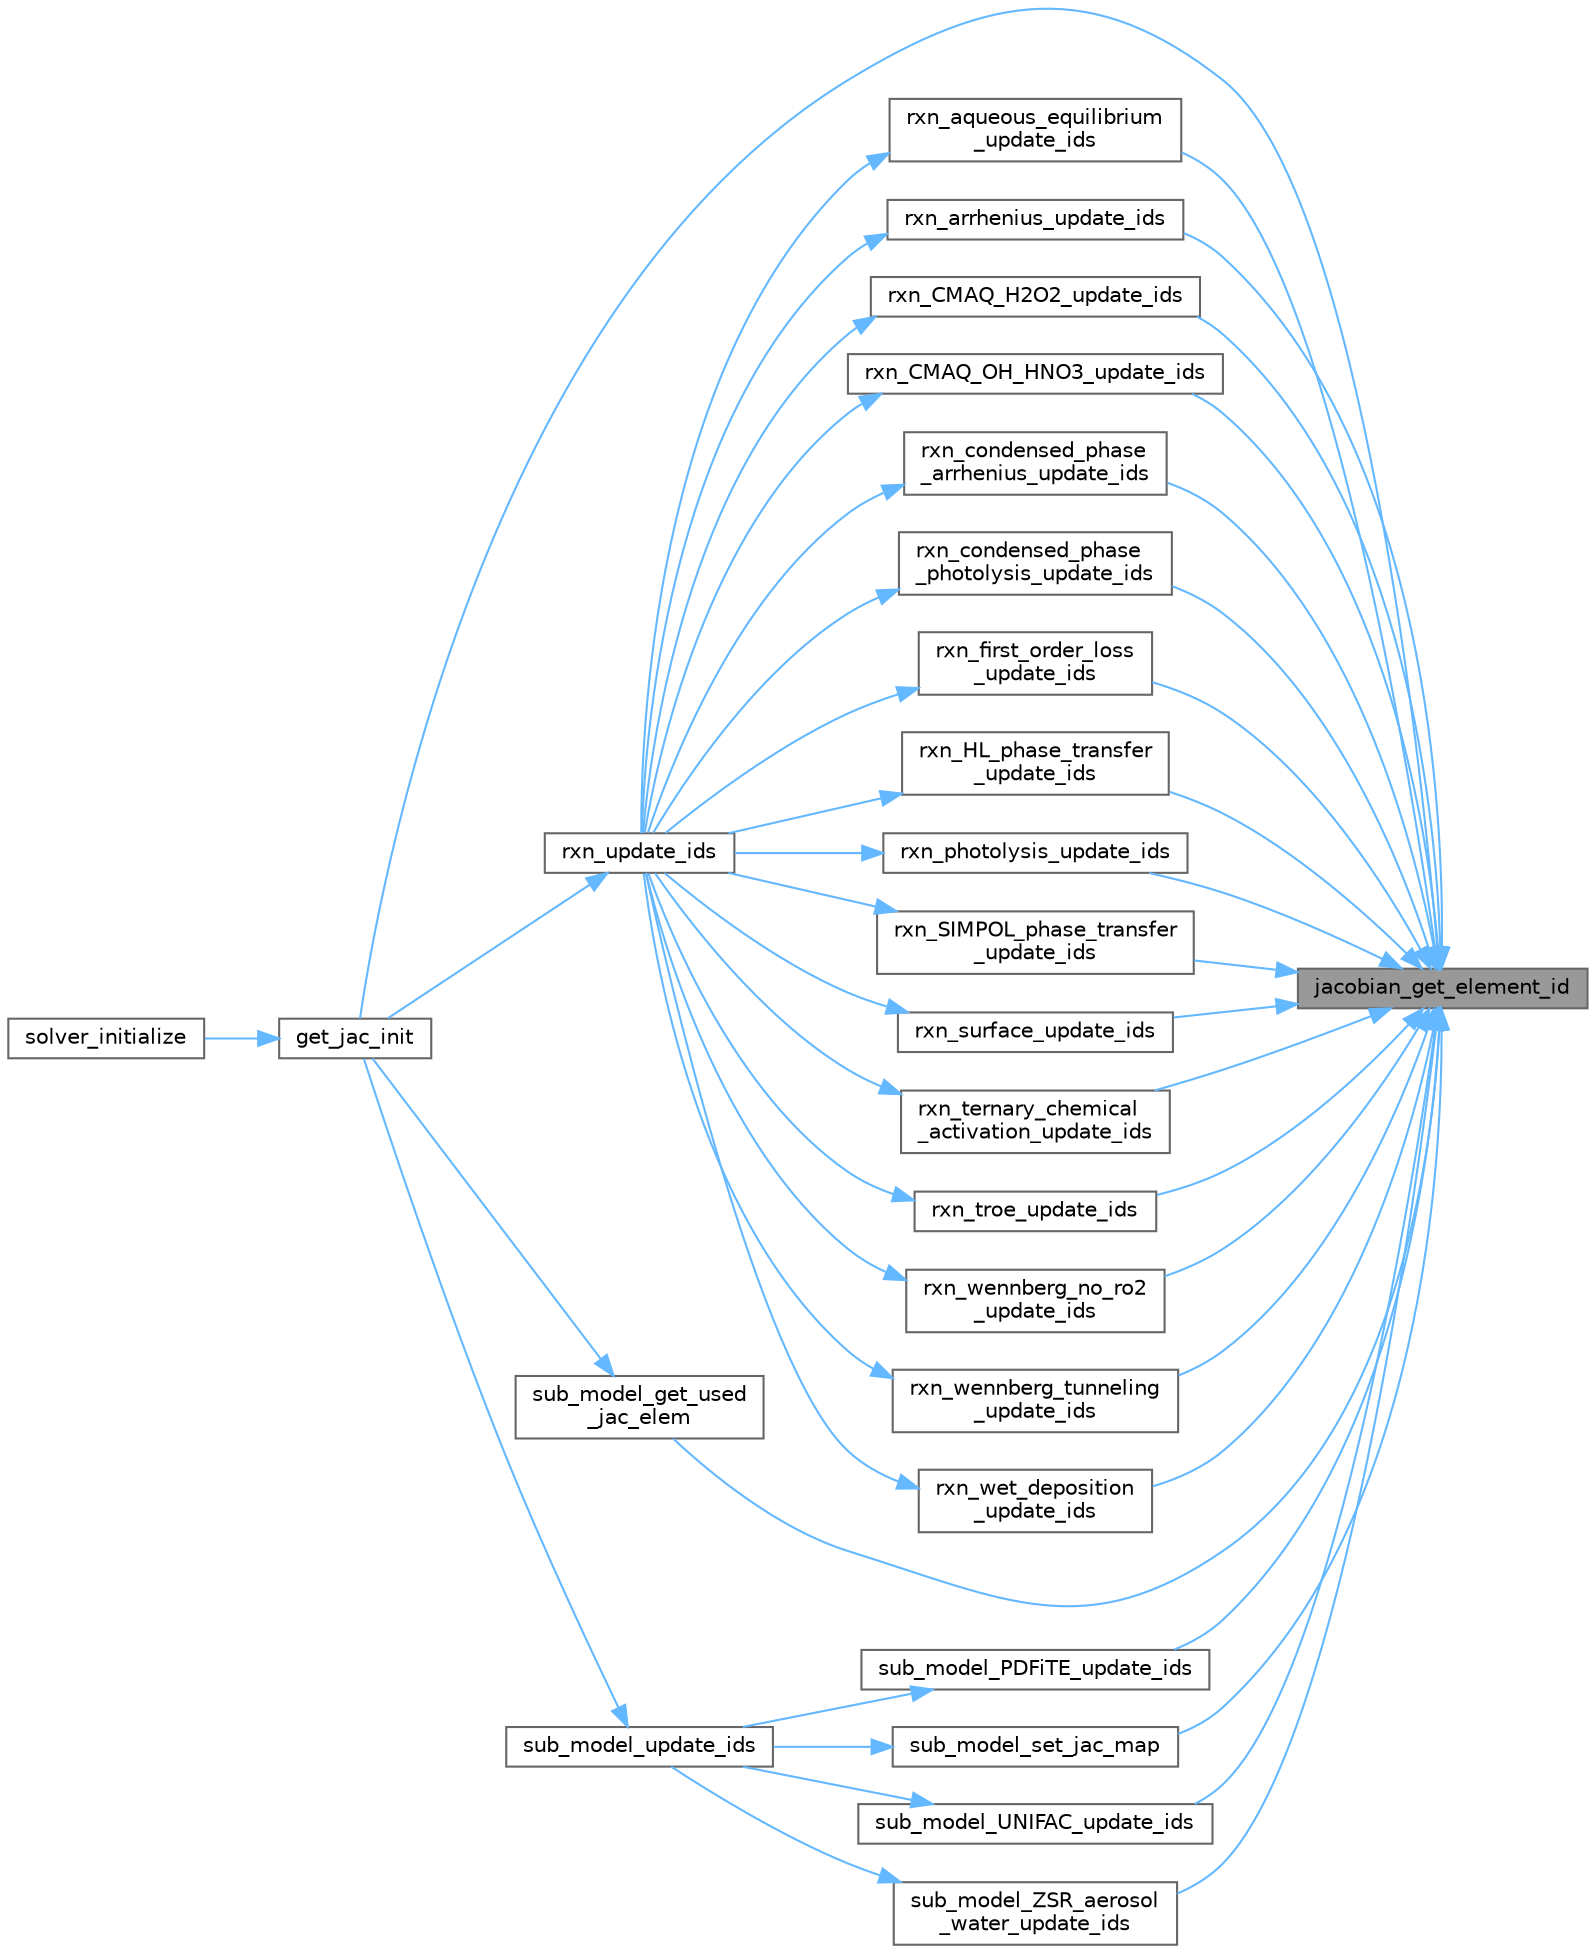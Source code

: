digraph "jacobian_get_element_id"
{
 // LATEX_PDF_SIZE
  bgcolor="transparent";
  edge [fontname=Helvetica,fontsize=10,labelfontname=Helvetica,labelfontsize=10];
  node [fontname=Helvetica,fontsize=10,shape=box,height=0.2,width=0.4];
  rankdir="RL";
  Node1 [label="jacobian_get_element_id",height=0.2,width=0.4,color="gray40", fillcolor="grey60", style="filled", fontcolor="black",tooltip="Get an element id in the Jacobian data arrays."];
  Node1 -> Node2 [dir="back",color="steelblue1",style="solid"];
  Node2 [label="get_jac_init",height=0.2,width=0.4,color="grey40", fillcolor="white", style="filled",URL="$camp__solver_8c.html#a5b485fa25356197023889f3795888e98",tooltip="Try to improve guesses of y sent to the linear solver."];
  Node2 -> Node3 [dir="back",color="steelblue1",style="solid"];
  Node3 [label="solver_initialize",height=0.2,width=0.4,color="grey40", fillcolor="white", style="filled",URL="$camp__solver_8c.html#a599ffdef916b139a1690bfd41aa386b6",tooltip="Solver initialization."];
  Node1 -> Node4 [dir="back",color="steelblue1",style="solid"];
  Node4 [label="rxn_aqueous_equilibrium\l_update_ids",height=0.2,width=0.4,color="grey40", fillcolor="white", style="filled",URL="$rxn__aqueous__equilibrium_8c.html#af61bf85579cdea2f2c8ee0ea4fd8a96d",tooltip="Update the time derivative and Jacbobian array indices."];
  Node4 -> Node5 [dir="back",color="steelblue1",style="solid"];
  Node5 [label="rxn_update_ids",height=0.2,width=0.4,color="grey40", fillcolor="white", style="filled",URL="$rxn__solver_8c.html#a04e1414725ffbbb0b16fca416d826c1d",tooltip="Update the time derivative and Jacobian array ids."];
  Node5 -> Node2 [dir="back",color="steelblue1",style="solid"];
  Node1 -> Node6 [dir="back",color="steelblue1",style="solid"];
  Node6 [label="rxn_arrhenius_update_ids",height=0.2,width=0.4,color="grey40", fillcolor="white", style="filled",URL="$rxn__arrhenius_8c.html#a7fe41e1fef6917179eadba8adc9d1bae",tooltip="Update the time derivative and Jacbobian array indices."];
  Node6 -> Node5 [dir="back",color="steelblue1",style="solid"];
  Node1 -> Node7 [dir="back",color="steelblue1",style="solid"];
  Node7 [label="rxn_CMAQ_H2O2_update_ids",height=0.2,width=0.4,color="grey40", fillcolor="white", style="filled",URL="$rxn___c_m_a_q___h2_o2_8c.html#a0126b0de107f5aac11387864f2523387",tooltip="Update the time derivative and Jacbobian array indices."];
  Node7 -> Node5 [dir="back",color="steelblue1",style="solid"];
  Node1 -> Node8 [dir="back",color="steelblue1",style="solid"];
  Node8 [label="rxn_CMAQ_OH_HNO3_update_ids",height=0.2,width=0.4,color="grey40", fillcolor="white", style="filled",URL="$rxn___c_m_a_q___o_h___h_n_o3_8c.html#ae50a551894469a76ff44e469f5d116d8",tooltip="Update the time derivative and Jacbobian array indices."];
  Node8 -> Node5 [dir="back",color="steelblue1",style="solid"];
  Node1 -> Node9 [dir="back",color="steelblue1",style="solid"];
  Node9 [label="rxn_condensed_phase\l_arrhenius_update_ids",height=0.2,width=0.4,color="grey40", fillcolor="white", style="filled",URL="$rxn__condensed__phase__arrhenius_8c.html#ab83f8527d3603f1aab12d721d33eb214",tooltip="Update the time derivative and Jacbobian array indices."];
  Node9 -> Node5 [dir="back",color="steelblue1",style="solid"];
  Node1 -> Node10 [dir="back",color="steelblue1",style="solid"];
  Node10 [label="rxn_condensed_phase\l_photolysis_update_ids",height=0.2,width=0.4,color="grey40", fillcolor="white", style="filled",URL="$rxn__condensed__phase__photolysis_8c.html#aa418e878e03cc2a119b01b2e6d9f0556",tooltip="Update the time derivative and Jacbobian array indices."];
  Node10 -> Node5 [dir="back",color="steelblue1",style="solid"];
  Node1 -> Node11 [dir="back",color="steelblue1",style="solid"];
  Node11 [label="rxn_first_order_loss\l_update_ids",height=0.2,width=0.4,color="grey40", fillcolor="white", style="filled",URL="$rxn__first__order__loss_8c.html#ae3eced0147f7ef45e55762930c86bf56",tooltip="Update the time derivative and Jacbobian array indices."];
  Node11 -> Node5 [dir="back",color="steelblue1",style="solid"];
  Node1 -> Node12 [dir="back",color="steelblue1",style="solid"];
  Node12 [label="rxn_HL_phase_transfer\l_update_ids",height=0.2,width=0.4,color="grey40", fillcolor="white", style="filled",URL="$rxn___h_l__phase__transfer_8c.html#a87cbf996d29d4ab5cf38c3cc0cea6427",tooltip="Update the time derivative and Jacbobian array indices."];
  Node12 -> Node5 [dir="back",color="steelblue1",style="solid"];
  Node1 -> Node13 [dir="back",color="steelblue1",style="solid"];
  Node13 [label="rxn_photolysis_update_ids",height=0.2,width=0.4,color="grey40", fillcolor="white", style="filled",URL="$rxn__photolysis_8c.html#af81c275e7f6f9ebe2a244235d0f6fd77",tooltip="Update the time derivative and Jacbobian array indices."];
  Node13 -> Node5 [dir="back",color="steelblue1",style="solid"];
  Node1 -> Node14 [dir="back",color="steelblue1",style="solid"];
  Node14 [label="rxn_SIMPOL_phase_transfer\l_update_ids",height=0.2,width=0.4,color="grey40", fillcolor="white", style="filled",URL="$rxn___s_i_m_p_o_l__phase__transfer_8c.html#abe640b69520d723afc79fdac91714f06",tooltip="Update the time derivative and Jacbobian array indices."];
  Node14 -> Node5 [dir="back",color="steelblue1",style="solid"];
  Node1 -> Node15 [dir="back",color="steelblue1",style="solid"];
  Node15 [label="rxn_surface_update_ids",height=0.2,width=0.4,color="grey40", fillcolor="white", style="filled",URL="$rxn__surface_8c.html#a61c79d96744201b051a10a6b891a7ea9",tooltip="Update the time derivative and Jacbobian array indices."];
  Node15 -> Node5 [dir="back",color="steelblue1",style="solid"];
  Node1 -> Node16 [dir="back",color="steelblue1",style="solid"];
  Node16 [label="rxn_ternary_chemical\l_activation_update_ids",height=0.2,width=0.4,color="grey40", fillcolor="white", style="filled",URL="$rxn__ternary__chemical__activation_8c.html#a8f0167f1dcf9c3621f4f211b674b4698",tooltip="Update the time derivative and Jacbobian array indices."];
  Node16 -> Node5 [dir="back",color="steelblue1",style="solid"];
  Node1 -> Node17 [dir="back",color="steelblue1",style="solid"];
  Node17 [label="rxn_troe_update_ids",height=0.2,width=0.4,color="grey40", fillcolor="white", style="filled",URL="$rxn__troe_8c.html#ab035a7b5e3990e133d055b13cbd74a08",tooltip="Update the time derivative and Jacbobian array indices."];
  Node17 -> Node5 [dir="back",color="steelblue1",style="solid"];
  Node1 -> Node18 [dir="back",color="steelblue1",style="solid"];
  Node18 [label="rxn_wennberg_no_ro2\l_update_ids",height=0.2,width=0.4,color="grey40", fillcolor="white", style="filled",URL="$rxn__wennberg__no__ro2_8c.html#ac00a498c0e68bb445a5ca2cba0c17d32",tooltip="Update the time derivative and Jacbobian array indices."];
  Node18 -> Node5 [dir="back",color="steelblue1",style="solid"];
  Node1 -> Node19 [dir="back",color="steelblue1",style="solid"];
  Node19 [label="rxn_wennberg_tunneling\l_update_ids",height=0.2,width=0.4,color="grey40", fillcolor="white", style="filled",URL="$rxn__wennberg__tunneling_8c.html#a5ba7b78cf14b1666503736ae442912a9",tooltip="Update the time derivative and Jacbobian array indices."];
  Node19 -> Node5 [dir="back",color="steelblue1",style="solid"];
  Node1 -> Node20 [dir="back",color="steelblue1",style="solid"];
  Node20 [label="rxn_wet_deposition\l_update_ids",height=0.2,width=0.4,color="grey40", fillcolor="white", style="filled",URL="$rxn__wet__deposition_8c.html#a544634ece257f580b822e9851e37b73d",tooltip="Update the time derivative and Jacbobian array indices."];
  Node20 -> Node5 [dir="back",color="steelblue1",style="solid"];
  Node1 -> Node21 [dir="back",color="steelblue1",style="solid"];
  Node21 [label="sub_model_get_used\l_jac_elem",height=0.2,width=0.4,color="grey40", fillcolor="white", style="filled",URL="$sub__model__solver_8c.html#a4b1d9807c5fc6b0f2129eb420fa191ad",tooltip="Get the Jacobian elements used by a particular sub model."];
  Node21 -> Node2 [dir="back",color="steelblue1",style="solid"];
  Node1 -> Node22 [dir="back",color="steelblue1",style="solid"];
  Node22 [label="sub_model_PDFiTE_update_ids",height=0.2,width=0.4,color="grey40", fillcolor="white", style="filled",URL="$sub__model___p_d_fi_t_e_8c.html#ad0578f51652ce992842c2e65c8d84e55",tooltip="Update the time derivative and Jacbobian array indices."];
  Node22 -> Node23 [dir="back",color="steelblue1",style="solid"];
  Node23 [label="sub_model_update_ids",height=0.2,width=0.4,color="grey40", fillcolor="white", style="filled",URL="$sub__model__solver_8c.html#a38ebe393b32d9f9ac185b12801c69e17",tooltip="Update the time derivative and Jacobian array ids."];
  Node23 -> Node2 [dir="back",color="steelblue1",style="solid"];
  Node1 -> Node24 [dir="back",color="steelblue1",style="solid"];
  Node24 [label="sub_model_set_jac_map",height=0.2,width=0.4,color="grey40", fillcolor="white", style="filled",URL="$sub__model__solver_8c.html#a61bf1cc1ad435b59182e1db138cc1b53",tooltip="Set the map for sub-model interdependence."];
  Node24 -> Node23 [dir="back",color="steelblue1",style="solid"];
  Node1 -> Node25 [dir="back",color="steelblue1",style="solid"];
  Node25 [label="sub_model_UNIFAC_update_ids",height=0.2,width=0.4,color="grey40", fillcolor="white", style="filled",URL="$sub__model___u_n_i_f_a_c_8c.html#a2674d98846a9c4933d56156ec1f0deb5",tooltip="Update stored ids for elements used within a row of the Jacobian matrix."];
  Node25 -> Node23 [dir="back",color="steelblue1",style="solid"];
  Node1 -> Node26 [dir="back",color="steelblue1",style="solid"];
  Node26 [label="sub_model_ZSR_aerosol\l_water_update_ids",height=0.2,width=0.4,color="grey40", fillcolor="white", style="filled",URL="$sub__model___z_s_r__aerosol__water_8c.html#af42c83e6bae3321e17f4bf21620e36ed",tooltip="Update the time derivative and Jacbobian array indices."];
  Node26 -> Node23 [dir="back",color="steelblue1",style="solid"];
}
